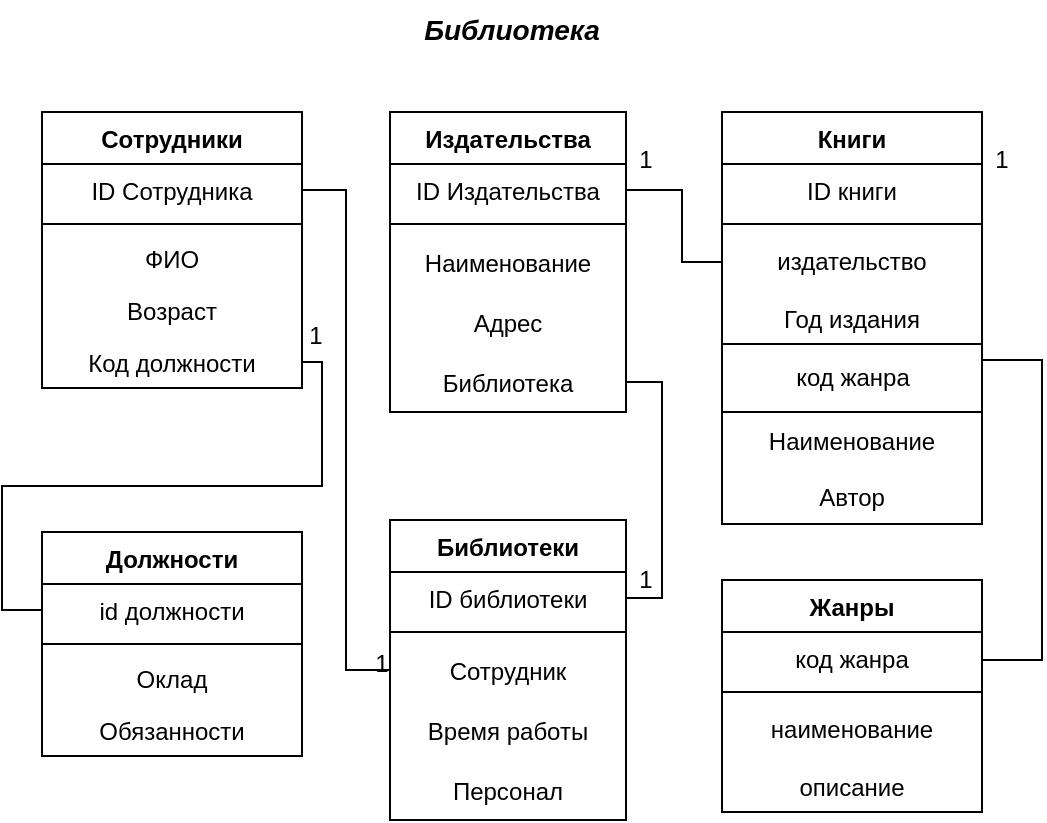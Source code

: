 <mxfile version="17.1.3" type="device"><diagram id="XXIKM3eyl3Rb8yu4YuG9" name="Page-1"><mxGraphModel dx="791" dy="359" grid="1" gridSize="10" guides="1" tooltips="1" connect="1" arrows="1" fold="1" page="1" pageScale="1" pageWidth="827" pageHeight="1169" math="0" shadow="0"><root><mxCell id="0"/><mxCell id="1" parent="0"/><mxCell id="UOKOCLc-udvVtGAFQlG2-2" value="Библиотеки" style="swimlane;fontStyle=1;align=center;verticalAlign=middle;childLayout=stackLayout;horizontal=1;startSize=26;horizontalStack=0;resizeParent=1;resizeParentMax=0;resizeLast=0;collapsible=1;marginBottom=0;rounded=0;flipV=0;flipH=1;" parent="1" vertex="1"><mxGeometry x="354" y="320" width="118" height="150" as="geometry"><mxRectangle x="322" y="201" width="90" height="26" as="alternateBounds"/></mxGeometry></mxCell><mxCell id="UOKOCLc-udvVtGAFQlG2-3" value="ID библиотеки" style="text;strokeColor=none;fillColor=none;align=center;verticalAlign=top;spacingLeft=4;spacingRight=4;overflow=hidden;rotatable=0;points=[[0,0.5],[1,0.5]];portConstraint=eastwest;horizontal=1;" parent="UOKOCLc-udvVtGAFQlG2-2" vertex="1"><mxGeometry y="26" width="118" height="26" as="geometry"/></mxCell><mxCell id="UOKOCLc-udvVtGAFQlG2-4" value="" style="line;strokeWidth=1;fillColor=none;align=center;verticalAlign=middle;spacingTop=-1;spacingLeft=3;spacingRight=3;rotatable=0;labelPosition=right;points=[];portConstraint=eastwest;horizontal=1;" parent="UOKOCLc-udvVtGAFQlG2-2" vertex="1"><mxGeometry y="52" width="118" height="8" as="geometry"/></mxCell><mxCell id="UOKOCLc-udvVtGAFQlG2-5" value="Сотрудник" style="text;strokeColor=none;fillColor=none;align=center;verticalAlign=middle;spacingLeft=4;spacingRight=4;overflow=hidden;rotatable=0;points=[[0,0.5],[1,0.5]];portConstraint=eastwest;glass=0;horizontal=1;" parent="UOKOCLc-udvVtGAFQlG2-2" vertex="1"><mxGeometry y="60" width="118" height="30" as="geometry"/></mxCell><mxCell id="UOKOCLc-udvVtGAFQlG2-7" value="Время работы" style="text;strokeColor=none;fillColor=none;align=center;verticalAlign=middle;spacingLeft=4;spacingRight=4;overflow=hidden;rotatable=0;points=[[0,0.5],[1,0.5]];portConstraint=eastwest;glass=0;horizontal=1;" parent="UOKOCLc-udvVtGAFQlG2-2" vertex="1"><mxGeometry y="90" width="118" height="30" as="geometry"/></mxCell><mxCell id="UOKOCLc-udvVtGAFQlG2-15" value="Персонал" style="text;strokeColor=none;fillColor=none;align=center;verticalAlign=middle;spacingLeft=4;spacingRight=4;overflow=hidden;rotatable=0;points=[[0,0.5],[1,0.5]];portConstraint=eastwest;glass=0;horizontal=1;" parent="UOKOCLc-udvVtGAFQlG2-2" vertex="1"><mxGeometry y="120" width="118" height="30" as="geometry"/></mxCell><mxCell id="UOKOCLc-udvVtGAFQlG2-16" value="Сотрудники" style="swimlane;fontStyle=1;align=center;verticalAlign=middle;childLayout=stackLayout;horizontal=1;startSize=26;horizontalStack=0;resizeParent=1;resizeParentMax=0;resizeLast=0;collapsible=1;marginBottom=0;rounded=0;glass=0;" parent="1" vertex="1"><mxGeometry x="180" y="116" width="130" height="138" as="geometry"/></mxCell><mxCell id="UOKOCLc-udvVtGAFQlG2-17" value="ID Сотрудника" style="text;strokeColor=none;fillColor=none;align=center;verticalAlign=middle;spacingLeft=4;spacingRight=4;overflow=hidden;rotatable=0;points=[[0,0.5],[1,0.5]];portConstraint=eastwest;" parent="UOKOCLc-udvVtGAFQlG2-16" vertex="1"><mxGeometry y="26" width="130" height="26" as="geometry"/></mxCell><mxCell id="UOKOCLc-udvVtGAFQlG2-18" value="" style="line;strokeWidth=1;fillColor=none;align=center;verticalAlign=middle;spacingTop=-1;spacingLeft=3;spacingRight=3;rotatable=0;labelPosition=right;points=[];portConstraint=eastwest;" parent="UOKOCLc-udvVtGAFQlG2-16" vertex="1"><mxGeometry y="52" width="130" height="8" as="geometry"/></mxCell><mxCell id="UOKOCLc-udvVtGAFQlG2-19" value="ФИО" style="text;strokeColor=none;fillColor=none;align=center;verticalAlign=middle;spacingLeft=4;spacingRight=4;overflow=hidden;rotatable=0;points=[[0,0.5],[1,0.5]];portConstraint=eastwest;" parent="UOKOCLc-udvVtGAFQlG2-16" vertex="1"><mxGeometry y="60" width="130" height="26" as="geometry"/></mxCell><mxCell id="UOKOCLc-udvVtGAFQlG2-81" value="Возраст" style="text;strokeColor=none;fillColor=none;align=center;verticalAlign=middle;spacingLeft=4;spacingRight=4;overflow=hidden;rotatable=0;points=[[0,0.5],[1,0.5]];portConstraint=eastwest;" parent="UOKOCLc-udvVtGAFQlG2-16" vertex="1"><mxGeometry y="86" width="130" height="26" as="geometry"/></mxCell><mxCell id="xFJbdlvl8C13TF_9Cvvl-2" value="Код должности" style="text;strokeColor=none;fillColor=none;align=center;verticalAlign=middle;spacingLeft=4;spacingRight=4;overflow=hidden;rotatable=0;points=[[0,0.5],[1,0.5]];portConstraint=eastwest;" parent="UOKOCLc-udvVtGAFQlG2-16" vertex="1"><mxGeometry y="112" width="130" height="26" as="geometry"/></mxCell><mxCell id="UOKOCLc-udvVtGAFQlG2-38" value="Жанры" style="swimlane;fontStyle=1;align=center;verticalAlign=middle;childLayout=stackLayout;horizontal=1;startSize=26;horizontalStack=0;resizeParent=1;resizeParentMax=0;resizeLast=0;collapsible=1;marginBottom=0;rounded=0;glass=0;" parent="1" vertex="1"><mxGeometry x="520" y="350" width="130" height="116" as="geometry"/></mxCell><mxCell id="UOKOCLc-udvVtGAFQlG2-39" value="код жанра" style="text;strokeColor=none;fillColor=none;align=center;verticalAlign=middle;spacingLeft=4;spacingRight=4;overflow=hidden;rotatable=0;points=[[0,0.5],[1,0.5]];portConstraint=eastwest;" parent="UOKOCLc-udvVtGAFQlG2-38" vertex="1"><mxGeometry y="26" width="130" height="26" as="geometry"/></mxCell><mxCell id="UOKOCLc-udvVtGAFQlG2-40" value="" style="line;strokeWidth=1;fillColor=none;align=center;verticalAlign=middle;spacingTop=-1;spacingLeft=3;spacingRight=3;rotatable=0;labelPosition=right;points=[];portConstraint=eastwest;" parent="UOKOCLc-udvVtGAFQlG2-38" vertex="1"><mxGeometry y="52" width="130" height="8" as="geometry"/></mxCell><mxCell id="UOKOCLc-udvVtGAFQlG2-41" value="наименование" style="text;strokeColor=none;fillColor=none;align=center;verticalAlign=middle;spacingLeft=4;spacingRight=4;overflow=hidden;rotatable=0;points=[[0,0.5],[1,0.5]];portConstraint=eastwest;html=1;whiteSpace=wrap;" parent="UOKOCLc-udvVtGAFQlG2-38" vertex="1"><mxGeometry y="60" width="130" height="30" as="geometry"/></mxCell><mxCell id="UOKOCLc-udvVtGAFQlG2-43" value="описание" style="text;strokeColor=none;fillColor=none;align=center;verticalAlign=middle;spacingLeft=4;spacingRight=4;overflow=hidden;rotatable=0;points=[[0,0.5],[1,0.5]];portConstraint=eastwest;" parent="UOKOCLc-udvVtGAFQlG2-38" vertex="1"><mxGeometry y="90" width="130" height="26" as="geometry"/></mxCell><mxCell id="UOKOCLc-udvVtGAFQlG2-48" value="Книги" style="swimlane;fontStyle=1;align=center;verticalAlign=middle;childLayout=stackLayout;horizontal=1;startSize=26;horizontalStack=0;resizeParent=1;resizeParentMax=0;resizeLast=0;collapsible=1;marginBottom=0;rounded=0;glass=0;" parent="1" vertex="1"><mxGeometry x="520" y="116" width="130" height="206" as="geometry"/></mxCell><mxCell id="UOKOCLc-udvVtGAFQlG2-49" value="ID книги" style="text;strokeColor=none;fillColor=none;align=center;verticalAlign=middle;spacingLeft=4;spacingRight=4;overflow=hidden;rotatable=0;points=[[0,0.5],[1,0.5]];portConstraint=eastwest;" parent="UOKOCLc-udvVtGAFQlG2-48" vertex="1"><mxGeometry y="26" width="130" height="26" as="geometry"/></mxCell><mxCell id="UOKOCLc-udvVtGAFQlG2-50" value="" style="line;strokeWidth=1;fillColor=none;align=center;verticalAlign=middle;spacingTop=-1;spacingLeft=3;spacingRight=3;rotatable=0;labelPosition=right;points=[];portConstraint=eastwest;" parent="UOKOCLc-udvVtGAFQlG2-48" vertex="1"><mxGeometry y="52" width="130" height="8" as="geometry"/></mxCell><mxCell id="UOKOCLc-udvVtGAFQlG2-51" value="издательство" style="text;strokeColor=none;fillColor=none;align=center;verticalAlign=middle;spacingLeft=4;spacingRight=4;overflow=hidden;rotatable=0;points=[[0,0.5],[1,0.5]];portConstraint=eastwest;html=1;whiteSpace=wrap;" parent="UOKOCLc-udvVtGAFQlG2-48" vertex="1"><mxGeometry y="60" width="130" height="30" as="geometry"/></mxCell><mxCell id="UOKOCLc-udvVtGAFQlG2-52" value="Год издания" style="text;strokeColor=none;fillColor=none;align=center;verticalAlign=middle;spacingLeft=4;spacingRight=4;overflow=hidden;rotatable=0;points=[[0,0.5],[1,0.5]];portConstraint=eastwest;" parent="UOKOCLc-udvVtGAFQlG2-48" vertex="1"><mxGeometry y="90" width="130" height="26" as="geometry"/></mxCell><mxCell id="CzqMsN0JQb1zxD4S8nzi-12" value="код жанра" style="html=1;" parent="UOKOCLc-udvVtGAFQlG2-48" vertex="1"><mxGeometry y="116" width="130" height="34" as="geometry"/></mxCell><mxCell id="xFJbdlvl8C13TF_9Cvvl-7" value="Наименование" style="text;strokeColor=none;fillColor=none;align=center;verticalAlign=middle;spacingLeft=4;spacingRight=4;overflow=hidden;rotatable=0;points=[[0,0.5],[1,0.5]];portConstraint=eastwest;" parent="UOKOCLc-udvVtGAFQlG2-48" vertex="1"><mxGeometry y="150" width="130" height="28" as="geometry"/></mxCell><mxCell id="4DJJW7t7DW5bSBcNi1XD-2" value="Автор" style="text;strokeColor=none;fillColor=none;align=center;verticalAlign=middle;spacingLeft=4;spacingRight=4;overflow=hidden;rotatable=0;points=[[0,0.5],[1,0.5]];portConstraint=eastwest;" vertex="1" parent="UOKOCLc-udvVtGAFQlG2-48"><mxGeometry y="178" width="130" height="28" as="geometry"/></mxCell><mxCell id="UOKOCLc-udvVtGAFQlG2-75" style="edgeStyle=orthogonalEdgeStyle;rounded=0;orthogonalLoop=1;jettySize=auto;html=1;endArrow=none;endFill=0;entryX=1;entryY=0.5;entryDx=0;entryDy=0;exitX=1;exitY=0.5;exitDx=0;exitDy=0;" parent="1" target="UOKOCLc-udvVtGAFQlG2-49" edge="1"><mxGeometry relative="1" as="geometry"><Array as="points"><mxPoint x="650" y="390"/><mxPoint x="680" y="390"/><mxPoint x="680" y="240"/><mxPoint x="650" y="240"/></Array><mxPoint x="650" y="393" as="sourcePoint"/><mxPoint x="680" y="171" as="targetPoint"/></mxGeometry></mxCell><mxCell id="UOKOCLc-udvVtGAFQlG2-77" style="edgeStyle=orthogonalEdgeStyle;rounded=0;orthogonalLoop=1;jettySize=auto;html=1;entryX=0;entryY=0.5;entryDx=0;entryDy=0;endArrow=none;endFill=0;exitX=1;exitY=0.5;exitDx=0;exitDy=0;" parent="1" source="mR4_4HmzgGhn63PCbs4K-6" target="UOKOCLc-udvVtGAFQlG2-51" edge="1"><mxGeometry relative="1" as="geometry"><mxPoint x="500" y="240" as="sourcePoint"/><Array as="points"><mxPoint x="500" y="155"/><mxPoint x="500" y="191"/></Array></mxGeometry></mxCell><mxCell id="UOKOCLc-udvVtGAFQlG2-82" style="edgeStyle=orthogonalEdgeStyle;rounded=0;orthogonalLoop=1;jettySize=auto;html=1;entryX=0;entryY=0.5;entryDx=0;entryDy=0;endArrow=none;endFill=0;exitX=1;exitY=0.5;exitDx=0;exitDy=0;" parent="1" source="UOKOCLc-udvVtGAFQlG2-17" target="UOKOCLc-udvVtGAFQlG2-5" edge="1"><mxGeometry relative="1" as="geometry"><mxPoint x="180" y="172" as="targetPoint"/></mxGeometry></mxCell><mxCell id="UOKOCLc-udvVtGAFQlG2-83" value="1" style="text;html=1;strokeColor=none;fillColor=none;align=center;verticalAlign=middle;whiteSpace=wrap;rounded=0;glass=0;" parent="1" vertex="1"><mxGeometry x="340" y="382" width="20" height="20" as="geometry"/></mxCell><mxCell id="UOKOCLc-udvVtGAFQlG2-87" value="1" style="text;html=1;strokeColor=none;fillColor=none;align=center;verticalAlign=middle;whiteSpace=wrap;rounded=0;glass=0;" parent="1" vertex="1"><mxGeometry x="307" y="218" width="20" height="20" as="geometry"/></mxCell><mxCell id="UOKOCLc-udvVtGAFQlG2-91" value="" style="shape=image;html=1;verticalAlign=top;verticalLabelPosition=bottom;labelBackgroundColor=#ffffff;imageAspect=0;aspect=fixed;image=https://cdn0.iconfinder.com/data/icons/typicons-2/24/infinity-128.png;rounded=0;glass=0;align=center;" parent="1" vertex="1"><mxGeometry x="310" y="140" width="14" height="14" as="geometry"/></mxCell><mxCell id="UOKOCLc-udvVtGAFQlG2-95" value="" style="shape=image;html=1;verticalAlign=top;verticalLabelPosition=bottom;labelBackgroundColor=#ffffff;imageAspect=0;aspect=fixed;image=https://cdn0.iconfinder.com/data/icons/typicons-2/24/infinity-128.png;rounded=0;glass=0;align=center;" parent="1" vertex="1"><mxGeometry x="660" y="375" width="14" height="14" as="geometry"/></mxCell><mxCell id="UOKOCLc-udvVtGAFQlG2-96" value="" style="shape=image;html=1;verticalAlign=top;verticalLabelPosition=bottom;labelBackgroundColor=#ffffff;imageAspect=0;aspect=fixed;image=https://cdn0.iconfinder.com/data/icons/typicons-2/24/infinity-128.png;rounded=0;glass=0;align=center;" parent="1" vertex="1"><mxGeometry x="166" y="350" width="14" height="14" as="geometry"/></mxCell><mxCell id="zIZYcn-BDH3cEtHf0UK_-1" value="&lt;b&gt;&lt;i&gt;&lt;font style=&quot;font-size: 14px&quot;&gt;Библиотека&lt;/font&gt;&lt;/i&gt;&lt;/b&gt;" style="text;html=1;strokeColor=none;fillColor=none;align=center;verticalAlign=middle;whiteSpace=wrap;rounded=0;" parent="1" vertex="1"><mxGeometry x="310" y="60" width="210" height="30" as="geometry"/></mxCell><mxCell id="mR4_4HmzgGhn63PCbs4K-4" value="1" style="text;html=1;strokeColor=none;fillColor=none;align=center;verticalAlign=middle;whiteSpace=wrap;rounded=0;glass=0;" parent="1" vertex="1"><mxGeometry x="650" y="130" width="20" height="20" as="geometry"/></mxCell><mxCell id="mR4_4HmzgGhn63PCbs4K-5" value="Издательства" style="swimlane;fontStyle=1;align=center;verticalAlign=middle;childLayout=stackLayout;horizontal=1;startSize=26;horizontalStack=0;resizeParent=1;resizeParentMax=0;resizeLast=0;collapsible=1;marginBottom=0;rounded=0;flipV=0;flipH=1;" parent="1" vertex="1"><mxGeometry x="354" y="116" width="118" height="150" as="geometry"><mxRectangle x="322" y="201" width="90" height="26" as="alternateBounds"/></mxGeometry></mxCell><mxCell id="mR4_4HmzgGhn63PCbs4K-6" value="ID Издательства" style="text;strokeColor=none;fillColor=none;align=center;verticalAlign=top;spacingLeft=4;spacingRight=4;overflow=hidden;rotatable=0;points=[[0,0.5],[1,0.5]];portConstraint=eastwest;horizontal=1;" parent="mR4_4HmzgGhn63PCbs4K-5" vertex="1"><mxGeometry y="26" width="118" height="26" as="geometry"/></mxCell><mxCell id="mR4_4HmzgGhn63PCbs4K-7" value="" style="line;strokeWidth=1;fillColor=none;align=center;verticalAlign=middle;spacingTop=-1;spacingLeft=3;spacingRight=3;rotatable=0;labelPosition=right;points=[];portConstraint=eastwest;horizontal=1;" parent="mR4_4HmzgGhn63PCbs4K-5" vertex="1"><mxGeometry y="52" width="118" height="8" as="geometry"/></mxCell><mxCell id="mR4_4HmzgGhn63PCbs4K-8" value="Наименование" style="text;strokeColor=none;fillColor=none;align=center;verticalAlign=middle;spacingLeft=4;spacingRight=4;overflow=hidden;rotatable=0;points=[[0,0.5],[1,0.5]];portConstraint=eastwest;glass=0;horizontal=1;" parent="mR4_4HmzgGhn63PCbs4K-5" vertex="1"><mxGeometry y="60" width="118" height="30" as="geometry"/></mxCell><mxCell id="mR4_4HmzgGhn63PCbs4K-9" value="Адрес" style="text;strokeColor=none;fillColor=none;align=center;verticalAlign=middle;spacingLeft=4;spacingRight=4;overflow=hidden;rotatable=0;points=[[0,0.5],[1,0.5]];portConstraint=eastwest;glass=0;horizontal=1;" parent="mR4_4HmzgGhn63PCbs4K-5" vertex="1"><mxGeometry y="90" width="118" height="30" as="geometry"/></mxCell><mxCell id="mR4_4HmzgGhn63PCbs4K-10" value="Библиотека" style="text;strokeColor=none;fillColor=none;align=center;verticalAlign=middle;spacingLeft=4;spacingRight=4;overflow=hidden;rotatable=0;points=[[0,0.5],[1,0.5]];portConstraint=eastwest;glass=0;horizontal=1;" parent="mR4_4HmzgGhn63PCbs4K-5" vertex="1"><mxGeometry y="120" width="118" height="30" as="geometry"/></mxCell><mxCell id="mR4_4HmzgGhn63PCbs4K-11" value="" style="shape=image;html=1;verticalAlign=top;verticalLabelPosition=bottom;labelBackgroundColor=#ffffff;imageAspect=0;aspect=fixed;image=https://cdn0.iconfinder.com/data/icons/typicons-2/24/infinity-128.png;rounded=0;glass=0;align=center;" parent="1" vertex="1"><mxGeometry x="506" y="176" width="14" height="14" as="geometry"/></mxCell><mxCell id="mR4_4HmzgGhn63PCbs4K-12" value="1" style="text;html=1;strokeColor=none;fillColor=none;align=center;verticalAlign=middle;whiteSpace=wrap;rounded=0;glass=0;" parent="1" vertex="1"><mxGeometry x="472" y="130" width="20" height="20" as="geometry"/></mxCell><mxCell id="mR4_4HmzgGhn63PCbs4K-13" style="edgeStyle=orthogonalEdgeStyle;rounded=0;orthogonalLoop=1;jettySize=auto;html=1;entryX=1;entryY=0.5;entryDx=0;entryDy=0;endArrow=none;endFill=0;exitX=1;exitY=0.5;exitDx=0;exitDy=0;" parent="1" source="mR4_4HmzgGhn63PCbs4K-10" target="UOKOCLc-udvVtGAFQlG2-3" edge="1"><mxGeometry relative="1" as="geometry"><mxPoint x="490" y="251" as="sourcePoint"/><mxPoint x="520" y="320" as="targetPoint"/><Array as="points"><mxPoint x="490" y="251"/><mxPoint x="490" y="359"/></Array></mxGeometry></mxCell><mxCell id="mR4_4HmzgGhn63PCbs4K-14" value="" style="shape=image;html=1;verticalAlign=top;verticalLabelPosition=bottom;labelBackgroundColor=#ffffff;imageAspect=0;aspect=fixed;image=https://cdn0.iconfinder.com/data/icons/typicons-2/24/infinity-128.png;rounded=0;glass=0;align=center;" parent="1" vertex="1"><mxGeometry x="475" y="238" width="14" height="14" as="geometry"/></mxCell><mxCell id="mR4_4HmzgGhn63PCbs4K-16" value="1" style="text;html=1;strokeColor=none;fillColor=none;align=center;verticalAlign=middle;whiteSpace=wrap;rounded=0;glass=0;" parent="1" vertex="1"><mxGeometry x="472" y="340" width="20" height="20" as="geometry"/></mxCell><mxCell id="mR4_4HmzgGhn63PCbs4K-19" value="Должности" style="swimlane;fontStyle=1;align=center;verticalAlign=middle;childLayout=stackLayout;horizontal=1;startSize=26;horizontalStack=0;resizeParent=1;resizeParentMax=0;resizeLast=0;collapsible=1;marginBottom=0;rounded=0;glass=0;" parent="1" vertex="1"><mxGeometry x="180" y="326" width="130" height="112" as="geometry"/></mxCell><mxCell id="mR4_4HmzgGhn63PCbs4K-20" value="id должности" style="text;strokeColor=none;fillColor=none;align=center;verticalAlign=middle;spacingLeft=4;spacingRight=4;overflow=hidden;rotatable=0;points=[[0,0.5],[1,0.5]];portConstraint=eastwest;" parent="mR4_4HmzgGhn63PCbs4K-19" vertex="1"><mxGeometry y="26" width="130" height="26" as="geometry"/></mxCell><mxCell id="mR4_4HmzgGhn63PCbs4K-21" value="" style="line;strokeWidth=1;fillColor=none;align=center;verticalAlign=middle;spacingTop=-1;spacingLeft=3;spacingRight=3;rotatable=0;labelPosition=right;points=[];portConstraint=eastwest;" parent="mR4_4HmzgGhn63PCbs4K-19" vertex="1"><mxGeometry y="52" width="130" height="8" as="geometry"/></mxCell><mxCell id="mR4_4HmzgGhn63PCbs4K-22" value="Оклад" style="text;strokeColor=none;fillColor=none;align=center;verticalAlign=middle;spacingLeft=4;spacingRight=4;overflow=hidden;rotatable=0;points=[[0,0.5],[1,0.5]];portConstraint=eastwest;" parent="mR4_4HmzgGhn63PCbs4K-19" vertex="1"><mxGeometry y="60" width="130" height="26" as="geometry"/></mxCell><mxCell id="mR4_4HmzgGhn63PCbs4K-23" value="Обязанности" style="text;strokeColor=none;fillColor=none;align=center;verticalAlign=middle;spacingLeft=4;spacingRight=4;overflow=hidden;rotatable=0;points=[[0,0.5],[1,0.5]];portConstraint=eastwest;" parent="mR4_4HmzgGhn63PCbs4K-19" vertex="1"><mxGeometry y="86" width="130" height="26" as="geometry"/></mxCell><mxCell id="mR4_4HmzgGhn63PCbs4K-25" value="" style="edgeStyle=orthogonalEdgeStyle;rounded=0;orthogonalLoop=1;jettySize=auto;html=1;entryX=1;entryY=0.5;entryDx=0;entryDy=0;endArrow=none;endFill=0;" parent="1" source="mR4_4HmzgGhn63PCbs4K-20" target="xFJbdlvl8C13TF_9Cvvl-2" edge="1"><mxGeometry relative="1" as="geometry"><Array as="points"><mxPoint x="160" y="365"/><mxPoint x="160" y="303"/><mxPoint x="320" y="303"/><mxPoint x="320" y="241"/></Array></mxGeometry></mxCell></root></mxGraphModel></diagram></mxfile>
